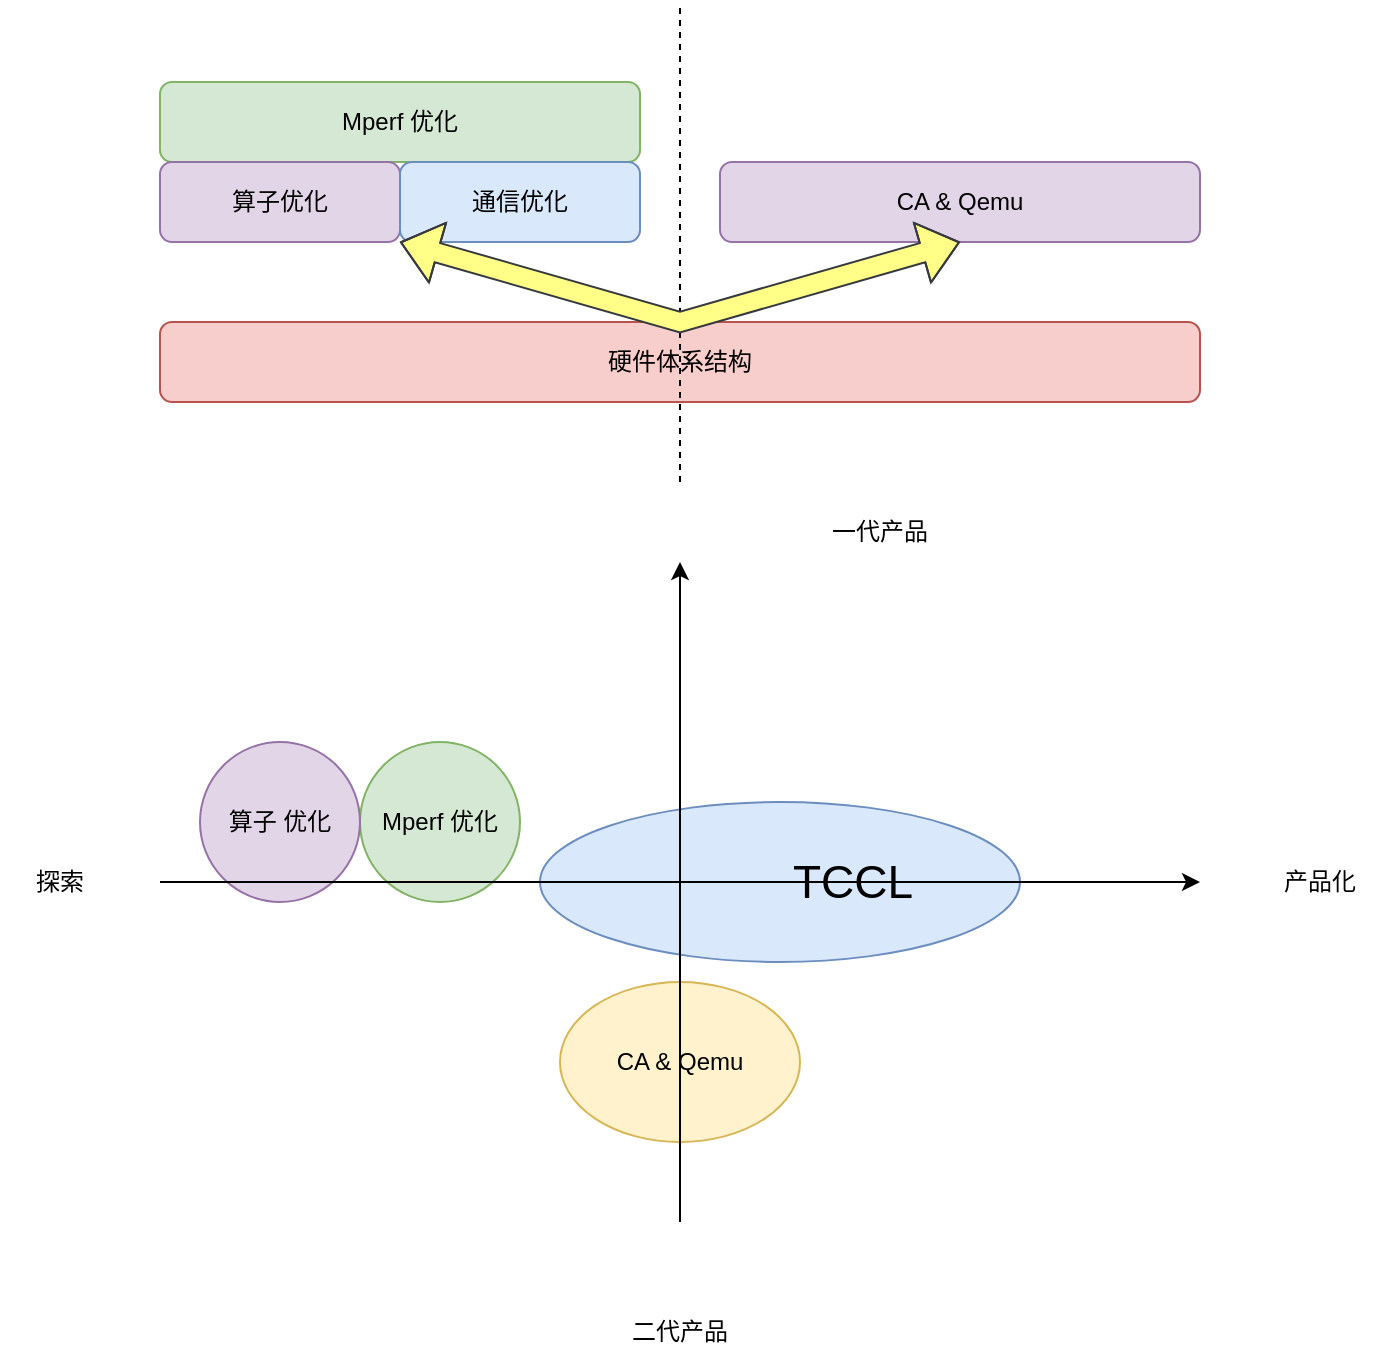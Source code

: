 <mxfile version="24.7.17">
  <diagram name="Page-1" id="9QIoWkd_nTfabSAc6IJ0">
    <mxGraphModel dx="3237" dy="1157" grid="1" gridSize="10" guides="1" tooltips="1" connect="1" arrows="1" fold="1" page="1" pageScale="1" pageWidth="850" pageHeight="1100" math="0" shadow="0">
      <root>
        <mxCell id="0" />
        <mxCell id="1" parent="0" />
        <mxCell id="pX9KQdE8NNl21G2KABxe-10" value="CA &amp;amp; Qemu" style="ellipse;whiteSpace=wrap;html=1;fillColor=#fff2cc;strokeColor=#d6b656;" parent="1" vertex="1">
          <mxGeometry x="360" y="810" width="120" height="80" as="geometry" />
        </mxCell>
        <mxCell id="pX9KQdE8NNl21G2KABxe-7" value="" style="ellipse;whiteSpace=wrap;html=1;fillColor=#dae8fc;strokeColor=#6c8ebf;" parent="1" vertex="1">
          <mxGeometry x="350" y="720" width="240" height="80" as="geometry" />
        </mxCell>
        <mxCell id="pX9KQdE8NNl21G2KABxe-2" value="" style="endArrow=classic;html=1;rounded=0;" parent="1" edge="1">
          <mxGeometry width="50" height="50" relative="1" as="geometry">
            <mxPoint x="420" y="930" as="sourcePoint" />
            <mxPoint x="420" y="600" as="targetPoint" />
          </mxGeometry>
        </mxCell>
        <mxCell id="pX9KQdE8NNl21G2KABxe-9" value="Mperf 优化" style="ellipse;whiteSpace=wrap;html=1;fillColor=#d5e8d4;strokeColor=#82b366;" parent="1" vertex="1">
          <mxGeometry x="260" y="690" width="80" height="80" as="geometry" />
        </mxCell>
        <mxCell id="pX9KQdE8NNl21G2KABxe-12" value="算子 优化" style="ellipse;whiteSpace=wrap;html=1;fillColor=#e1d5e7;strokeColor=#9673a6;" parent="1" vertex="1">
          <mxGeometry x="180" y="690" width="80" height="80" as="geometry" />
        </mxCell>
        <mxCell id="pX9KQdE8NNl21G2KABxe-3" value="产品化" style="text;html=1;align=center;verticalAlign=middle;whiteSpace=wrap;rounded=0;" parent="1" vertex="1">
          <mxGeometry x="710" y="745" width="60" height="30" as="geometry" />
        </mxCell>
        <mxCell id="pX9KQdE8NNl21G2KABxe-4" value="一代产品" style="text;html=1;align=center;verticalAlign=middle;whiteSpace=wrap;rounded=0;" parent="1" vertex="1">
          <mxGeometry x="490" y="570" width="60" height="30" as="geometry" />
        </mxCell>
        <mxCell id="pX9KQdE8NNl21G2KABxe-5" value="探索" style="text;html=1;align=center;verticalAlign=middle;whiteSpace=wrap;rounded=0;" parent="1" vertex="1">
          <mxGeometry x="80" y="745" width="60" height="30" as="geometry" />
        </mxCell>
        <mxCell id="pX9KQdE8NNl21G2KABxe-6" value="二代产品" style="text;html=1;align=center;verticalAlign=middle;whiteSpace=wrap;rounded=0;" parent="1" vertex="1">
          <mxGeometry x="390" y="970" width="60" height="30" as="geometry" />
        </mxCell>
        <mxCell id="pX9KQdE8NNl21G2KABxe-1" value="" style="endArrow=classic;html=1;rounded=0;" parent="1" edge="1">
          <mxGeometry width="50" height="50" relative="1" as="geometry">
            <mxPoint x="160" y="760" as="sourcePoint" />
            <mxPoint x="680" y="760" as="targetPoint" />
          </mxGeometry>
        </mxCell>
        <mxCell id="pX9KQdE8NNl21G2KABxe-8" value="&lt;font style=&quot;font-size: 23px;&quot;&gt;TCCL&lt;/font&gt;" style="edgeLabel;html=1;align=center;verticalAlign=middle;resizable=0;points=[];labelBackgroundColor=none;" parent="pX9KQdE8NNl21G2KABxe-1" vertex="1" connectable="0">
          <mxGeometry x="0.219" y="4" relative="1" as="geometry">
            <mxPoint x="29" y="4" as="offset" />
          </mxGeometry>
        </mxCell>
        <mxCell id="pX9KQdE8NNl21G2KABxe-13" value="Mperf 优化" style="rounded=1;whiteSpace=wrap;html=1;fillColor=#d5e8d4;strokeColor=#82b366;" parent="1" vertex="1">
          <mxGeometry x="160" y="360" width="240" height="40" as="geometry" />
        </mxCell>
        <mxCell id="pX9KQdE8NNl21G2KABxe-14" value="算子优化" style="rounded=1;whiteSpace=wrap;html=1;fillColor=#e1d5e7;strokeColor=#9673a6;" parent="1" vertex="1">
          <mxGeometry x="160" y="400" width="120" height="40" as="geometry" />
        </mxCell>
        <mxCell id="pX9KQdE8NNl21G2KABxe-15" value="通信优化" style="rounded=1;whiteSpace=wrap;html=1;fillColor=#dae8fc;strokeColor=#6c8ebf;" parent="1" vertex="1">
          <mxGeometry x="280" y="400" width="120" height="40" as="geometry" />
        </mxCell>
        <mxCell id="pX9KQdE8NNl21G2KABxe-16" value="硬件体系结构" style="rounded=1;whiteSpace=wrap;html=1;fillColor=#f8cecc;strokeColor=#b85450;" parent="1" vertex="1">
          <mxGeometry x="160" y="480" width="520" height="40" as="geometry" />
        </mxCell>
        <mxCell id="pX9KQdE8NNl21G2KABxe-17" value="CA &amp;amp; Qemu" style="rounded=1;whiteSpace=wrap;html=1;fillColor=#e1d5e7;strokeColor=#9673a6;" parent="1" vertex="1">
          <mxGeometry x="440" y="400" width="240" height="40" as="geometry" />
        </mxCell>
        <mxCell id="pX9KQdE8NNl21G2KABxe-18" value="" style="endArrow=none;dashed=1;html=1;rounded=0;" parent="1" edge="1">
          <mxGeometry width="50" height="50" relative="1" as="geometry">
            <mxPoint x="420" y="560" as="sourcePoint" />
            <mxPoint x="420" y="320" as="targetPoint" />
          </mxGeometry>
        </mxCell>
        <mxCell id="pX9KQdE8NNl21G2KABxe-19" value="" style="shape=flexArrow;endArrow=classic;startArrow=classic;html=1;rounded=0;exitX=0;exitY=1;exitDx=0;exitDy=0;entryX=0.5;entryY=1;entryDx=0;entryDy=0;fillColor=#ffff88;strokeColor=#36393d;" parent="1" source="pX9KQdE8NNl21G2KABxe-15" target="pX9KQdE8NNl21G2KABxe-17" edge="1">
          <mxGeometry width="100" height="100" relative="1" as="geometry">
            <mxPoint x="300" y="580" as="sourcePoint" />
            <mxPoint x="810" y="600" as="targetPoint" />
            <Array as="points">
              <mxPoint x="420" y="480" />
            </Array>
          </mxGeometry>
        </mxCell>
      </root>
    </mxGraphModel>
  </diagram>
</mxfile>
